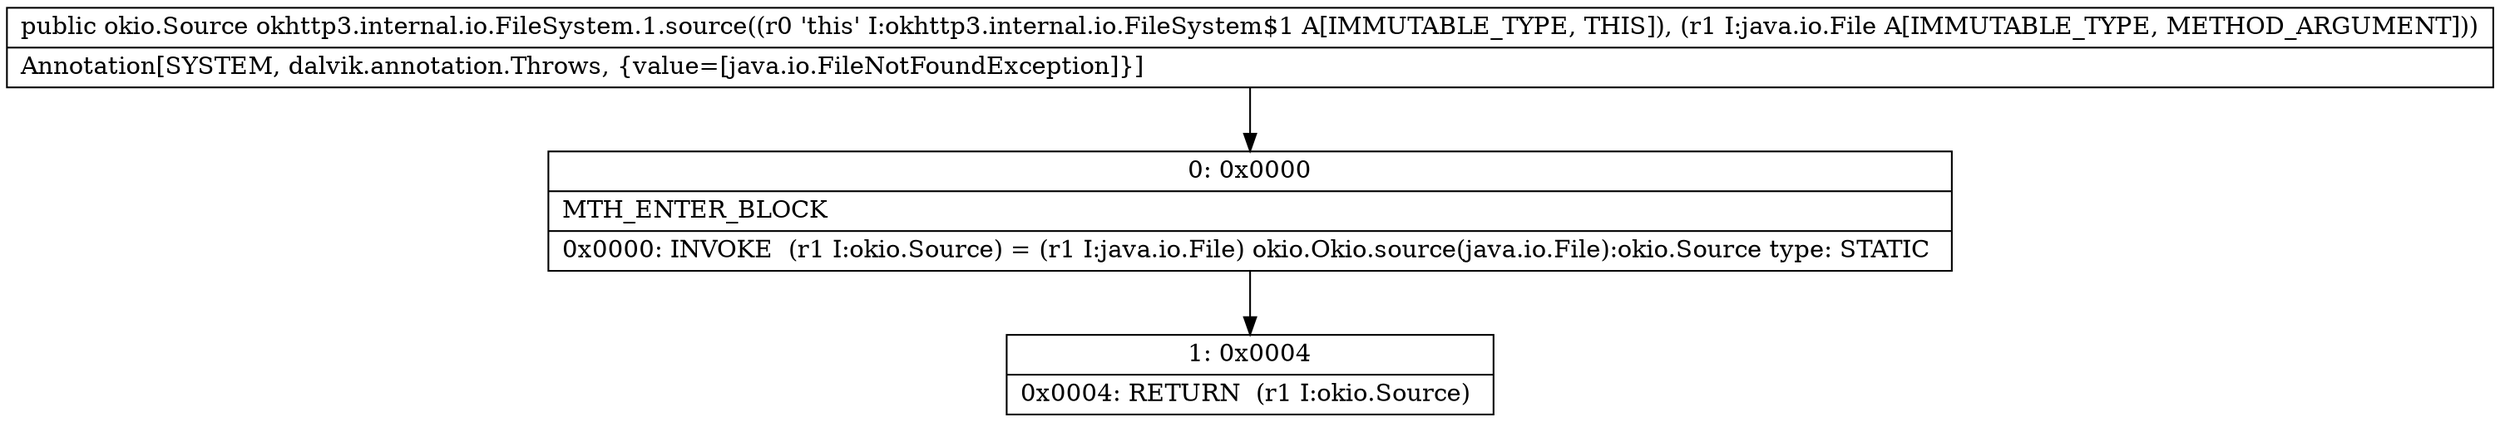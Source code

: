 digraph "CFG forokhttp3.internal.io.FileSystem.1.source(Ljava\/io\/File;)Lokio\/Source;" {
Node_0 [shape=record,label="{0\:\ 0x0000|MTH_ENTER_BLOCK\l|0x0000: INVOKE  (r1 I:okio.Source) = (r1 I:java.io.File) okio.Okio.source(java.io.File):okio.Source type: STATIC \l}"];
Node_1 [shape=record,label="{1\:\ 0x0004|0x0004: RETURN  (r1 I:okio.Source) \l}"];
MethodNode[shape=record,label="{public okio.Source okhttp3.internal.io.FileSystem.1.source((r0 'this' I:okhttp3.internal.io.FileSystem$1 A[IMMUTABLE_TYPE, THIS]), (r1 I:java.io.File A[IMMUTABLE_TYPE, METHOD_ARGUMENT]))  | Annotation[SYSTEM, dalvik.annotation.Throws, \{value=[java.io.FileNotFoundException]\}]\l}"];
MethodNode -> Node_0;
Node_0 -> Node_1;
}

